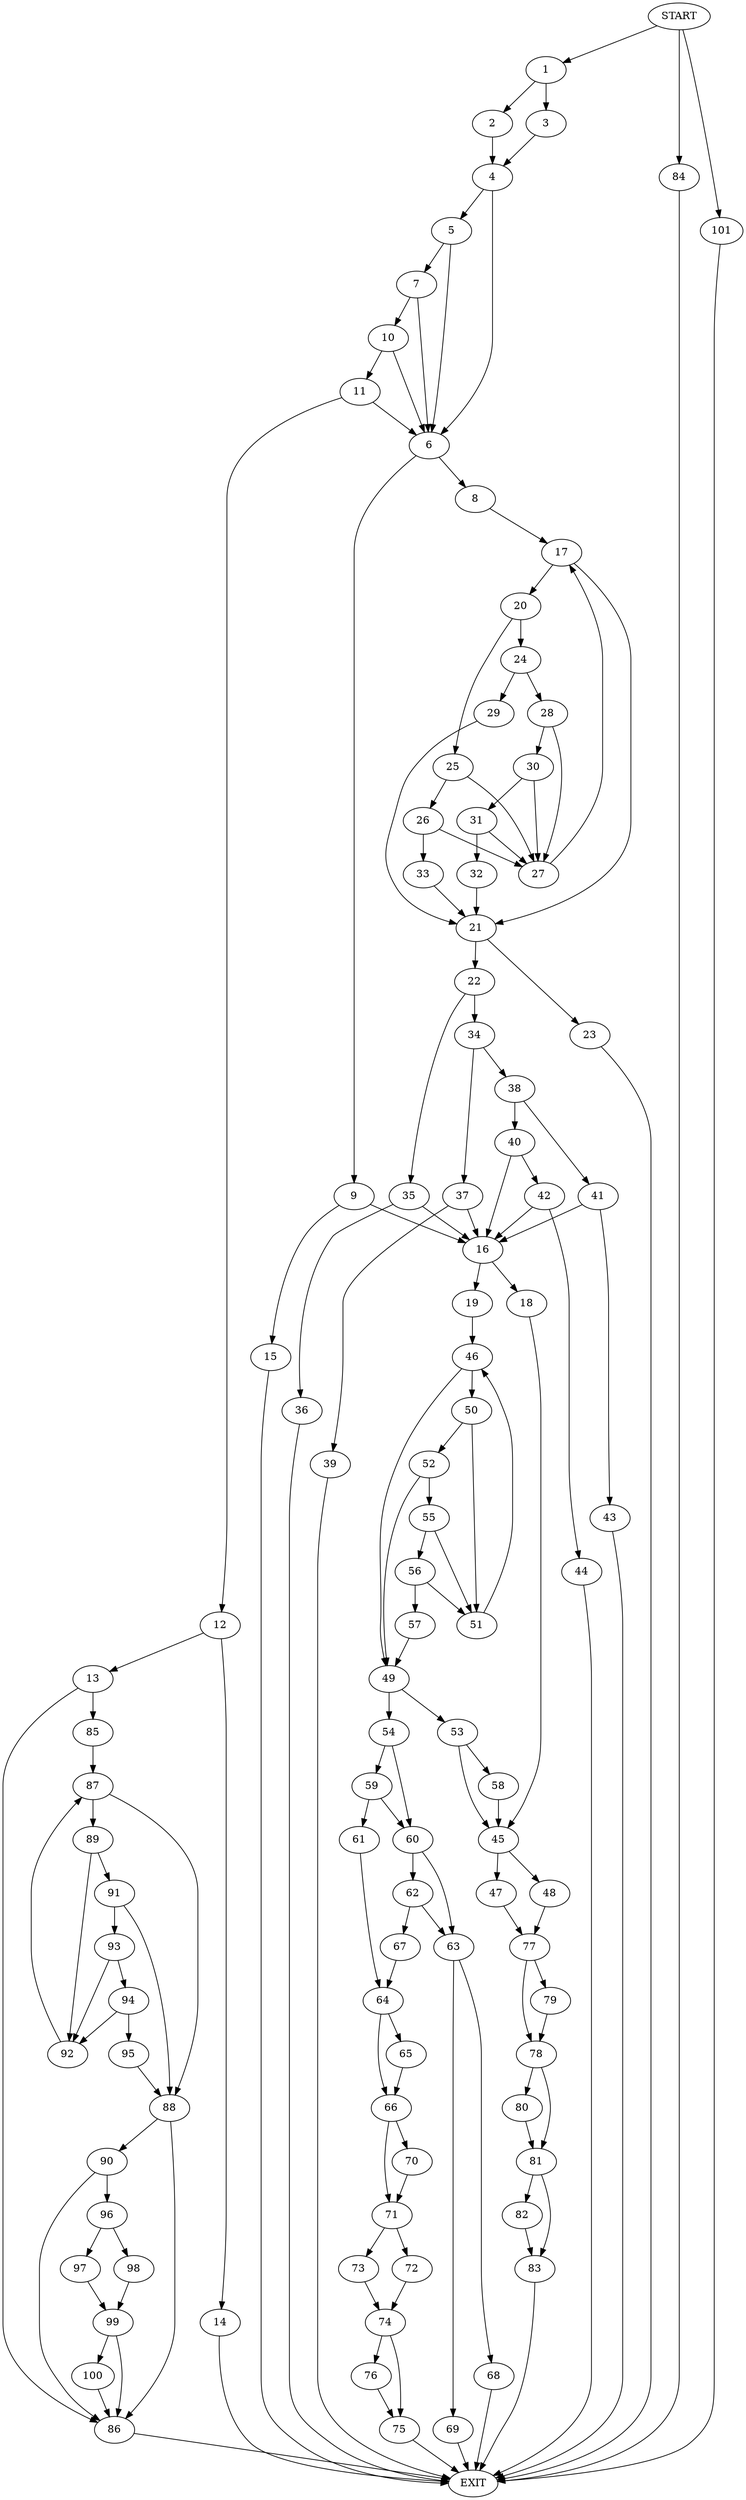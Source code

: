 digraph {
0 [label="START"]
102 [label="EXIT"]
0 -> 1
1 -> 2
1 -> 3
3 -> 4
2 -> 4
4 -> 5
4 -> 6
5 -> 7
5 -> 6
6 -> 8
6 -> 9
7 -> 10
7 -> 6
10 -> 6
10 -> 11
11 -> 6
11 -> 12
12 -> 13
12 -> 14
9 -> 15
9 -> 16
8 -> 17
15 -> 102
16 -> 18
16 -> 19
17 -> 20
17 -> 21
21 -> 22
21 -> 23
20 -> 24
20 -> 25
25 -> 26
25 -> 27
24 -> 28
24 -> 29
28 -> 30
28 -> 27
29 -> 21
30 -> 31
30 -> 27
27 -> 17
31 -> 32
31 -> 27
32 -> 21
26 -> 27
26 -> 33
33 -> 21
23 -> 102
22 -> 34
22 -> 35
35 -> 16
35 -> 36
34 -> 37
34 -> 38
36 -> 102
37 -> 39
37 -> 16
38 -> 40
38 -> 41
39 -> 102
40 -> 42
40 -> 16
41 -> 43
41 -> 16
43 -> 102
42 -> 44
42 -> 16
44 -> 102
18 -> 45
19 -> 46
45 -> 47
45 -> 48
46 -> 49
46 -> 50
50 -> 51
50 -> 52
49 -> 53
49 -> 54
51 -> 46
52 -> 55
52 -> 49
55 -> 51
55 -> 56
56 -> 57
56 -> 51
57 -> 49
53 -> 45
53 -> 58
54 -> 59
54 -> 60
59 -> 61
59 -> 60
60 -> 62
60 -> 63
61 -> 64
64 -> 65
64 -> 66
62 -> 63
62 -> 67
63 -> 68
63 -> 69
67 -> 64
69 -> 102
68 -> 102
66 -> 70
66 -> 71
65 -> 66
70 -> 71
71 -> 72
71 -> 73
72 -> 74
73 -> 74
74 -> 75
74 -> 76
75 -> 102
76 -> 75
58 -> 45
48 -> 77
47 -> 77
77 -> 78
77 -> 79
78 -> 80
78 -> 81
79 -> 78
81 -> 82
81 -> 83
80 -> 81
83 -> 102
82 -> 83
0 -> 84
84 -> 102
14 -> 102
13 -> 85
13 -> 86
85 -> 87
86 -> 102
87 -> 88
87 -> 89
88 -> 90
88 -> 86
89 -> 91
89 -> 92
92 -> 87
91 -> 88
91 -> 93
93 -> 92
93 -> 94
94 -> 95
94 -> 92
95 -> 88
90 -> 96
90 -> 86
96 -> 97
96 -> 98
97 -> 99
98 -> 99
99 -> 86
99 -> 100
100 -> 86
0 -> 101
101 -> 102
}
